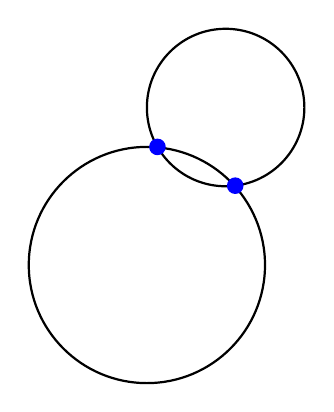 \begin{tikzpicture}[scale=1]

 \draw[thick] (0,0) circle (1 cm);
 \draw[thick] (-1,-2) circle (1.5 cm);

  \coordinate (A)  at (277:1);
  \fill[blue] (A) circle (3pt);

  \coordinate (B)  at (210:1);
  \fill[blue] (B) circle (3pt);
\end{tikzpicture}
